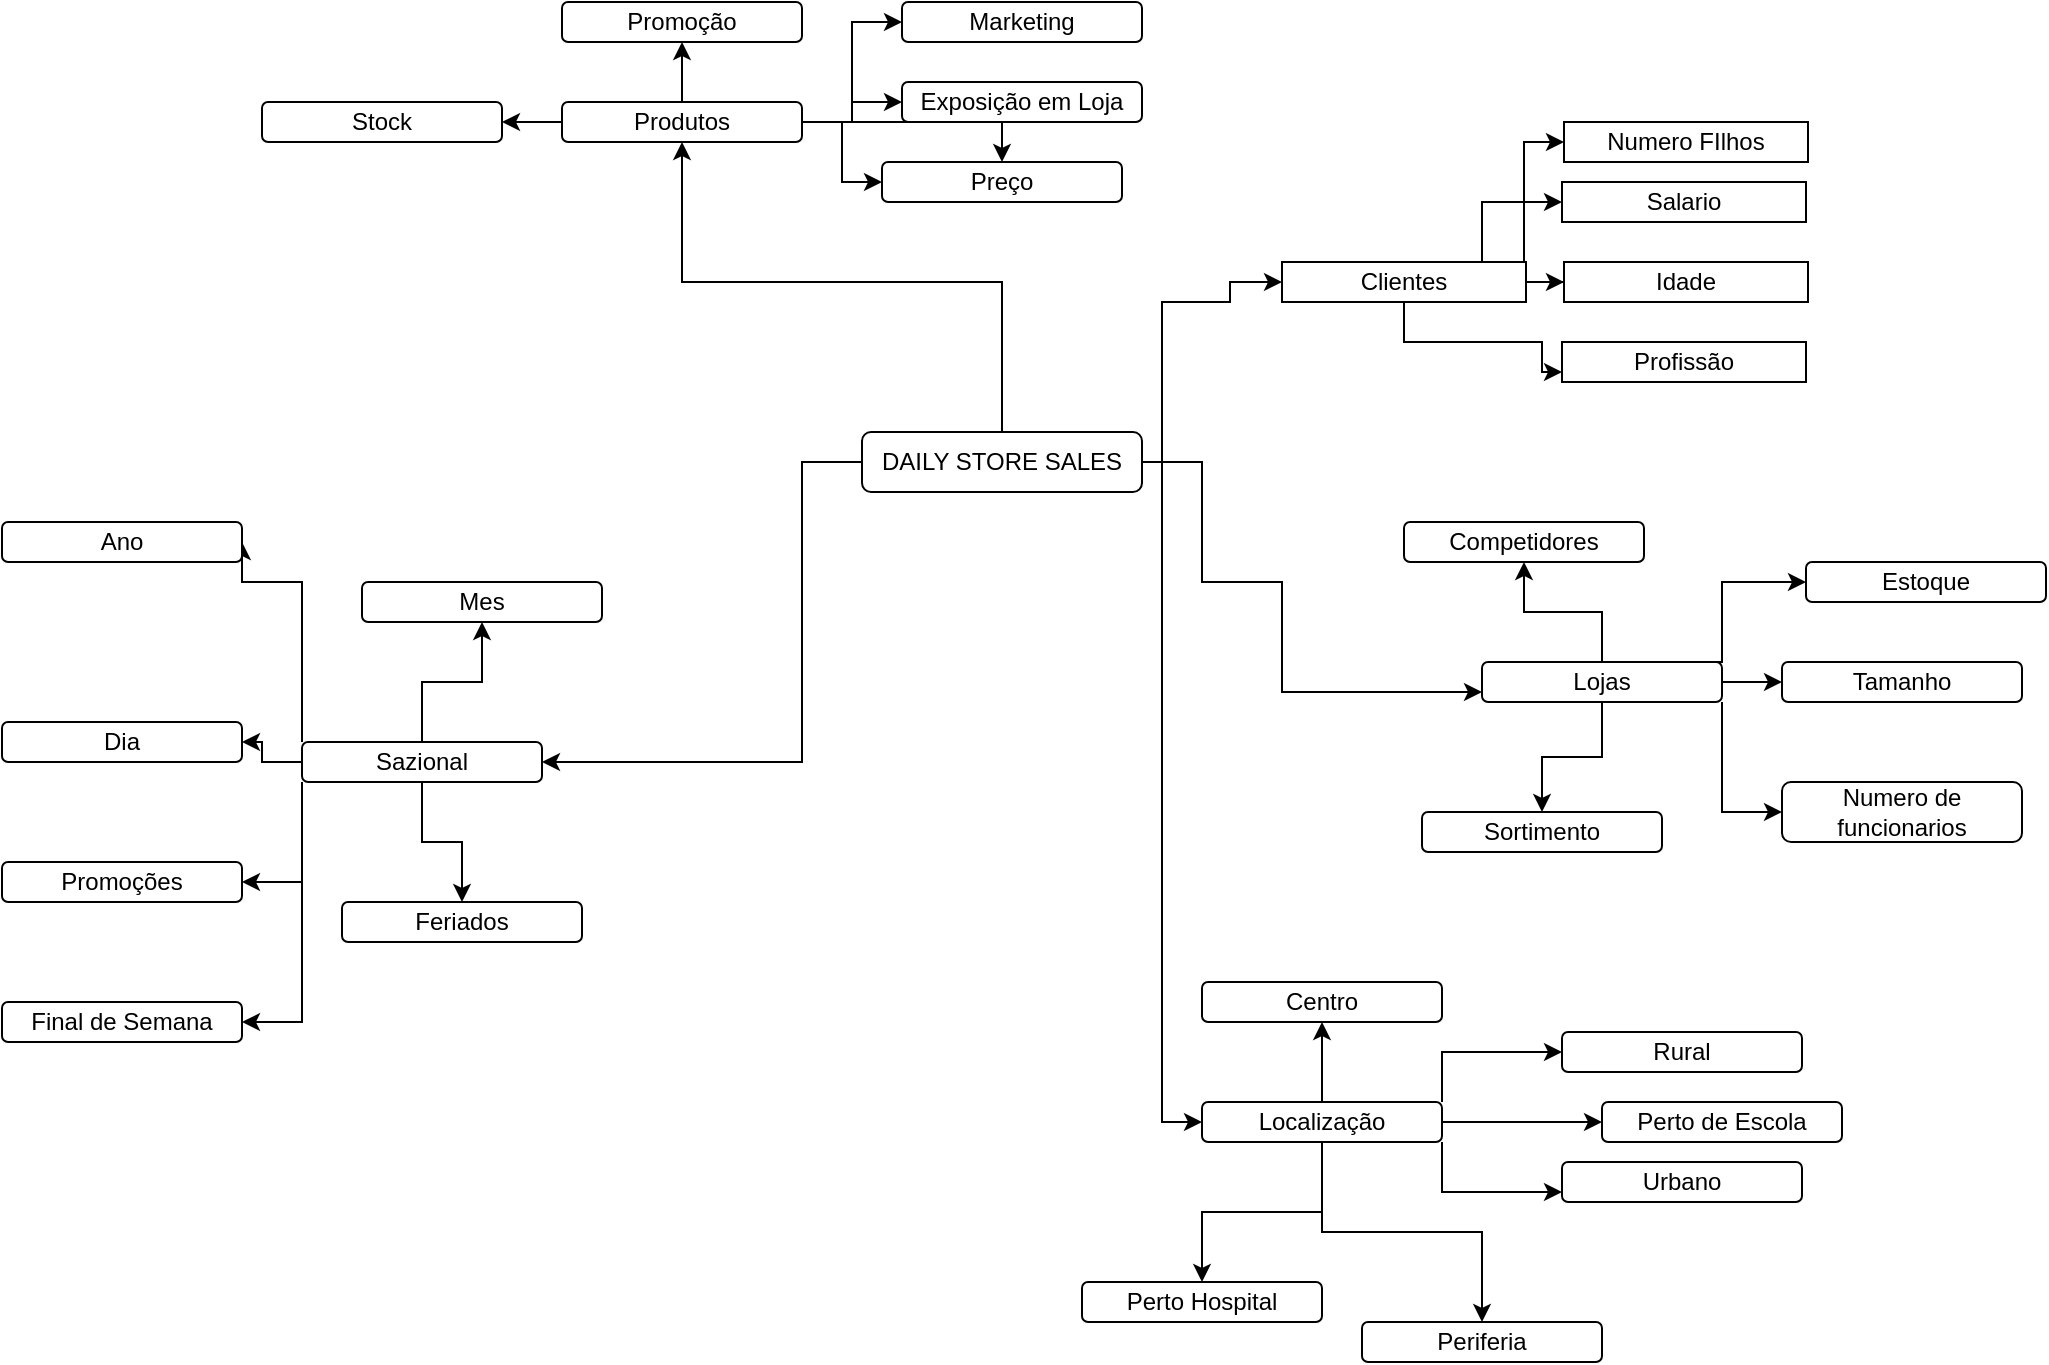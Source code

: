 <mxGraphModel dx="1981" dy="718" grid="1" gridSize="10" guides="1" tooltips="1" connect="1" arrows="1" fold="1" page="1" pageScale="1" pageWidth="827" pageHeight="1169" background="#ffffff"><root><mxCell id="0"/><mxCell id="1" parent="0"/><mxCell id="6" style="edgeStyle=orthogonalEdgeStyle;rounded=0;html=1;entryX=0;entryY=0.5;jettySize=auto;orthogonalLoop=1;" parent="1" source="2" target="10" edge="1"><mxGeometry relative="1" as="geometry"><mxPoint x="390" y="205" as="targetPoint"/><Array as="points"><mxPoint x="340" y="290"/><mxPoint x="340" y="210"/><mxPoint x="374" y="210"/><mxPoint x="374" y="200"/></Array></mxGeometry></mxCell><mxCell id="8" style="edgeStyle=orthogonalEdgeStyle;rounded=0;html=1;entryX=0;entryY=0.75;jettySize=auto;orthogonalLoop=1;" parent="1" source="2" target="13" edge="1"><mxGeometry relative="1" as="geometry"><mxPoint x="390" y="355" as="targetPoint"/><Array as="points"><mxPoint x="360" y="290"/><mxPoint x="360" y="350"/><mxPoint x="400" y="350"/></Array></mxGeometry></mxCell><mxCell id="15" style="edgeStyle=orthogonalEdgeStyle;rounded=0;html=1;entryX=0.5;entryY=1;jettySize=auto;orthogonalLoop=1;" parent="1" source="2" target="14" edge="1"><mxGeometry relative="1" as="geometry"><Array as="points"><mxPoint x="260" y="200"/><mxPoint x="100" y="200"/></Array></mxGeometry></mxCell><mxCell id="18" style="edgeStyle=orthogonalEdgeStyle;rounded=0;html=1;entryX=0;entryY=0.5;jettySize=auto;orthogonalLoop=1;" parent="1" source="2" target="16" edge="1"><mxGeometry relative="1" as="geometry"><Array as="points"><mxPoint x="340" y="290"/><mxPoint x="340" y="620"/></Array></mxGeometry></mxCell><mxCell id="20" style="edgeStyle=orthogonalEdgeStyle;rounded=0;html=1;entryX=1;entryY=0.5;jettySize=auto;orthogonalLoop=1;" parent="1" source="2" target="19" edge="1"><mxGeometry relative="1" as="geometry"><Array as="points"><mxPoint x="160" y="290"/><mxPoint x="160" y="440"/></Array></mxGeometry></mxCell><mxCell id="2" value="DAILY STORE SALES" style="rounded=1;whiteSpace=wrap;html=1;" parent="1" vertex="1"><mxGeometry x="190" y="275" width="140" height="30" as="geometry"/></mxCell><mxCell id="24" value="" style="edgeStyle=orthogonalEdgeStyle;rounded=0;html=1;jettySize=auto;orthogonalLoop=1;entryX=0;entryY=0.5;" parent="1" source="10" target="23" edge="1"><mxGeometry relative="1" as="geometry"><Array as="points"><mxPoint x="521" y="130"/></Array></mxGeometry></mxCell><mxCell id="26" value="" style="edgeStyle=orthogonalEdgeStyle;rounded=0;html=1;jettySize=auto;orthogonalLoop=1;entryX=0;entryY=0.5;" parent="1" source="10" target="25" edge="1"><mxGeometry relative="1" as="geometry"><Array as="points"><mxPoint x="500" y="160"/></Array></mxGeometry></mxCell><mxCell id="28" value="" style="edgeStyle=orthogonalEdgeStyle;rounded=0;html=1;jettySize=auto;orthogonalLoop=1;" parent="1" source="10" target="27" edge="1"><mxGeometry relative="1" as="geometry"/></mxCell><mxCell id="32" style="edgeStyle=orthogonalEdgeStyle;rounded=0;html=1;entryX=0;entryY=0.75;jettySize=auto;orthogonalLoop=1;" parent="1" source="10" target="29" edge="1"><mxGeometry relative="1" as="geometry"><Array as="points"><mxPoint x="461" y="230"/><mxPoint x="530" y="230"/><mxPoint x="530" y="245"/></Array></mxGeometry></mxCell><mxCell id="10" value="Clientes" style="rounded=1;whiteSpace=wrap;html=1;arcSize=0;" parent="1" vertex="1"><mxGeometry x="400" y="190" width="122" height="20" as="geometry"/></mxCell><mxCell id="29" value="Profissão" style="rounded=1;whiteSpace=wrap;html=1;arcSize=0;" parent="1" vertex="1"><mxGeometry x="540" y="230" width="122" height="20" as="geometry"/></mxCell><mxCell id="27" value="Idade" style="rounded=1;whiteSpace=wrap;html=1;arcSize=0;" parent="1" vertex="1"><mxGeometry x="541" y="190" width="122" height="20" as="geometry"/></mxCell><mxCell id="25" value="Salario" style="rounded=1;whiteSpace=wrap;html=1;arcSize=0;" parent="1" vertex="1"><mxGeometry x="540" y="150" width="122" height="20" as="geometry"/></mxCell><mxCell id="23" value="Numero FIlhos" style="rounded=1;whiteSpace=wrap;html=1;arcSize=0;" parent="1" vertex="1"><mxGeometry x="541" y="120" width="122" height="20" as="geometry"/></mxCell><mxCell id="52" value="" style="edgeStyle=orthogonalEdgeStyle;rounded=0;html=1;jettySize=auto;orthogonalLoop=1;" parent="1" source="13" target="51" edge="1"><mxGeometry relative="1" as="geometry"/></mxCell><mxCell id="54" value="" style="edgeStyle=orthogonalEdgeStyle;rounded=0;html=1;jettySize=auto;orthogonalLoop=1;" parent="1" source="13" target="53" edge="1"><mxGeometry relative="1" as="geometry"><Array as="points"><mxPoint x="620" y="465"/></Array></mxGeometry></mxCell><mxCell id="56" value="" style="edgeStyle=orthogonalEdgeStyle;rounded=0;html=1;jettySize=auto;orthogonalLoop=1;exitX=0.5;exitY=0;" parent="1" source="13" target="55" edge="1"><mxGeometry relative="1" as="geometry"><Array as="points"><mxPoint x="620" y="390"/><mxPoint x="620" y="350"/></Array></mxGeometry></mxCell><mxCell id="59" value="" style="edgeStyle=orthogonalEdgeStyle;rounded=0;html=1;jettySize=auto;orthogonalLoop=1;" parent="1" source="13" target="58" edge="1"><mxGeometry relative="1" as="geometry"/></mxCell><mxCell id="61" value="" style="edgeStyle=orthogonalEdgeStyle;rounded=0;html=1;jettySize=auto;orthogonalLoop=1;" parent="1" source="13" target="60" edge="1"><mxGeometry relative="1" as="geometry"/></mxCell><mxCell id="13" value="Lojas" style="rounded=1;whiteSpace=wrap;html=1;" parent="1" vertex="1"><mxGeometry x="500" y="390" width="120" height="20" as="geometry"/></mxCell><mxCell id="60" value="Sortimento" style="rounded=1;whiteSpace=wrap;html=1;" parent="1" vertex="1"><mxGeometry x="470" y="465" width="120" height="20" as="geometry"/></mxCell><mxCell id="58" value="Competidores" style="rounded=1;whiteSpace=wrap;html=1;" parent="1" vertex="1"><mxGeometry x="461" y="320" width="120" height="20" as="geometry"/></mxCell><mxCell id="55" value="Estoque" style="rounded=1;whiteSpace=wrap;html=1;" parent="1" vertex="1"><mxGeometry x="662" y="340" width="120" height="20" as="geometry"/></mxCell><mxCell id="53" value="Numero de funcionarios" style="rounded=1;whiteSpace=wrap;html=1;" parent="1" vertex="1"><mxGeometry x="650" y="450" width="120" height="30" as="geometry"/></mxCell><mxCell id="51" value="Tamanho" style="rounded=1;whiteSpace=wrap;html=1;" parent="1" vertex="1"><mxGeometry x="650" y="390" width="120" height="20" as="geometry"/></mxCell><mxCell id="37" value="" style="edgeStyle=orthogonalEdgeStyle;rounded=0;html=1;jettySize=auto;orthogonalLoop=1;" parent="1" source="14" target="36" edge="1"><mxGeometry relative="1" as="geometry"/></mxCell><mxCell id="39" value="" style="edgeStyle=orthogonalEdgeStyle;rounded=0;html=1;jettySize=auto;orthogonalLoop=1;" parent="1" source="14" target="38" edge="1"><mxGeometry relative="1" as="geometry"/></mxCell><mxCell id="43" style="edgeStyle=orthogonalEdgeStyle;rounded=0;html=1;entryX=0;entryY=0.5;jettySize=auto;orthogonalLoop=1;" parent="1" source="14" target="34" edge="1"><mxGeometry relative="1" as="geometry"/></mxCell><mxCell id="44" style="edgeStyle=orthogonalEdgeStyle;rounded=0;html=1;entryX=0;entryY=0.5;jettySize=auto;orthogonalLoop=1;" parent="1" source="14" target="38" edge="1"><mxGeometry relative="1" as="geometry"/></mxCell><mxCell id="46" value="" style="edgeStyle=orthogonalEdgeStyle;rounded=0;html=1;jettySize=auto;orthogonalLoop=1;" parent="1" source="14" target="45" edge="1"><mxGeometry relative="1" as="geometry"/></mxCell><mxCell id="48" value="" style="edgeStyle=orthogonalEdgeStyle;rounded=0;html=1;jettySize=auto;orthogonalLoop=1;" parent="1" source="14" target="47" edge="1"><mxGeometry relative="1" as="geometry"/></mxCell><mxCell id="14" value="Produtos" style="rounded=1;whiteSpace=wrap;html=1;" parent="1" vertex="1"><mxGeometry x="40" y="110" width="120" height="20" as="geometry"/></mxCell><mxCell id="47" value="Stock" style="rounded=1;whiteSpace=wrap;html=1;" parent="1" vertex="1"><mxGeometry x="-110" y="110" width="120" height="20" as="geometry"/></mxCell><mxCell id="45" value="Promoção" style="rounded=1;whiteSpace=wrap;html=1;" parent="1" vertex="1"><mxGeometry x="40" y="60" width="120" height="20" as="geometry"/></mxCell><mxCell id="38" value="Preço" style="rounded=1;whiteSpace=wrap;html=1;" parent="1" vertex="1"><mxGeometry x="200" y="140" width="120" height="20" as="geometry"/></mxCell><mxCell id="36" value="Exposição em Loja" style="rounded=1;whiteSpace=wrap;html=1;" parent="1" vertex="1"><mxGeometry x="210" y="100" width="120" height="20" as="geometry"/></mxCell><mxCell id="34" value="Marketing" style="rounded=1;whiteSpace=wrap;html=1;" parent="1" vertex="1"><mxGeometry x="210" y="60" width="120" height="20" as="geometry"/></mxCell><mxCell id="79" value="" style="edgeStyle=orthogonalEdgeStyle;rounded=0;html=1;jettySize=auto;orthogonalLoop=1;" parent="1" source="16" target="78" edge="1"><mxGeometry relative="1" as="geometry"/></mxCell><mxCell id="81" value="" style="edgeStyle=orthogonalEdgeStyle;rounded=0;html=1;jettySize=auto;orthogonalLoop=1;entryX=0;entryY=0.75;" parent="1" source="16" target="80" edge="1"><mxGeometry relative="1" as="geometry"><Array as="points"><mxPoint x="480" y="655"/></Array></mxGeometry></mxCell><mxCell id="83" value="" style="edgeStyle=orthogonalEdgeStyle;rounded=0;html=1;jettySize=auto;orthogonalLoop=1;entryX=0;entryY=0.5;" parent="1" source="16" target="82" edge="1"><mxGeometry relative="1" as="geometry"><Array as="points"><mxPoint x="480" y="585"/></Array></mxGeometry></mxCell><mxCell id="85" value="" style="edgeStyle=orthogonalEdgeStyle;rounded=0;html=1;jettySize=auto;orthogonalLoop=1;" parent="1" source="16" target="84" edge="1"><mxGeometry relative="1" as="geometry"/></mxCell><mxCell id="87" value="" style="edgeStyle=orthogonalEdgeStyle;rounded=0;html=1;jettySize=auto;orthogonalLoop=1;" parent="1" source="16" target="86" edge="1"><mxGeometry relative="1" as="geometry"/></mxCell><mxCell id="88" style="edgeStyle=orthogonalEdgeStyle;rounded=0;html=1;jettySize=auto;orthogonalLoop=1;entryX=0.5;entryY=0;" parent="1" source="16" target="89" edge="1"><mxGeometry relative="1" as="geometry"><mxPoint x="480" y="800" as="targetPoint"/><Array as="points"/></mxGeometry></mxCell><mxCell id="16" value="Localização" style="rounded=1;whiteSpace=wrap;html=1;" parent="1" vertex="1"><mxGeometry x="360" y="610" width="120" height="20" as="geometry"/></mxCell><mxCell id="86" value="Centro" style="rounded=1;whiteSpace=wrap;html=1;" parent="1" vertex="1"><mxGeometry x="360" y="550" width="120" height="20" as="geometry"/></mxCell><mxCell id="84" value="Perto Hospital" style="rounded=1;whiteSpace=wrap;html=1;" parent="1" vertex="1"><mxGeometry x="300" y="700" width="120" height="20" as="geometry"/></mxCell><mxCell id="82" value="Rural" style="rounded=1;whiteSpace=wrap;html=1;" parent="1" vertex="1"><mxGeometry x="540" y="575" width="120" height="20" as="geometry"/></mxCell><mxCell id="80" value="Urbano" style="rounded=1;whiteSpace=wrap;html=1;" parent="1" vertex="1"><mxGeometry x="540" y="640" width="120" height="20" as="geometry"/></mxCell><mxCell id="78" value="Perto de Escola" style="rounded=1;whiteSpace=wrap;html=1;" parent="1" vertex="1"><mxGeometry x="560" y="610" width="120" height="20" as="geometry"/></mxCell><mxCell id="64" value="" style="edgeStyle=orthogonalEdgeStyle;rounded=0;html=1;jettySize=auto;orthogonalLoop=1;entryX=1;entryY=0.5;" parent="1" source="19" target="63" edge="1"><mxGeometry relative="1" as="geometry"><Array as="points"><mxPoint x="-90" y="350"/><mxPoint x="-120" y="350"/></Array></mxGeometry></mxCell><mxCell id="67" value="" style="edgeStyle=orthogonalEdgeStyle;rounded=0;html=1;jettySize=auto;orthogonalLoop=1;" parent="1" source="19" target="66" edge="1"><mxGeometry relative="1" as="geometry"><Array as="points"><mxPoint x="-90" y="500"/></Array></mxGeometry></mxCell><mxCell id="69" value="" style="edgeStyle=orthogonalEdgeStyle;rounded=0;html=1;jettySize=auto;orthogonalLoop=1;" parent="1" source="19" target="68" edge="1"><mxGeometry relative="1" as="geometry"/></mxCell><mxCell id="73" value="" style="edgeStyle=orthogonalEdgeStyle;rounded=0;html=1;jettySize=auto;orthogonalLoop=1;" parent="1" source="19" target="72" edge="1"><mxGeometry relative="1" as="geometry"/></mxCell><mxCell id="75" value="" style="edgeStyle=orthogonalEdgeStyle;rounded=0;html=1;jettySize=auto;orthogonalLoop=1;" parent="1" source="19" target="74" edge="1"><mxGeometry relative="1" as="geometry"><Array as="points"><mxPoint x="-90" y="570"/></Array></mxGeometry></mxCell><mxCell id="77" value="" style="edgeStyle=orthogonalEdgeStyle;rounded=0;html=1;jettySize=auto;orthogonalLoop=1;" parent="1" source="19" target="76" edge="1"><mxGeometry relative="1" as="geometry"/></mxCell><mxCell id="19" value="Sazional" style="rounded=1;whiteSpace=wrap;html=1;" parent="1" vertex="1"><mxGeometry x="-90" y="430" width="120" height="20" as="geometry"/></mxCell><mxCell id="76" value="Feriados" style="rounded=1;whiteSpace=wrap;html=1;" parent="1" vertex="1"><mxGeometry x="-70" y="510" width="120" height="20" as="geometry"/></mxCell><mxCell id="74" value="Final de Semana" style="rounded=1;whiteSpace=wrap;html=1;" parent="1" vertex="1"><mxGeometry x="-240" y="560" width="120" height="20" as="geometry"/></mxCell><mxCell id="72" value="Mes" style="rounded=1;whiteSpace=wrap;html=1;" parent="1" vertex="1"><mxGeometry x="-60" y="350" width="120" height="20" as="geometry"/></mxCell><mxCell id="68" value="Dia" style="rounded=1;whiteSpace=wrap;html=1;" parent="1" vertex="1"><mxGeometry x="-240" y="420" width="120" height="20" as="geometry"/></mxCell><mxCell id="66" value="Promoções" style="rounded=1;whiteSpace=wrap;html=1;" parent="1" vertex="1"><mxGeometry x="-240" y="490" width="120" height="20" as="geometry"/></mxCell><mxCell id="63" value="Ano" style="rounded=1;whiteSpace=wrap;html=1;" parent="1" vertex="1"><mxGeometry x="-240" y="320" width="120" height="20" as="geometry"/></mxCell><mxCell id="89" value="Periferia" style="rounded=1;whiteSpace=wrap;html=1;" parent="1" vertex="1"><mxGeometry x="440" y="720" width="120" height="20" as="geometry"/></mxCell></root></mxGraphModel>